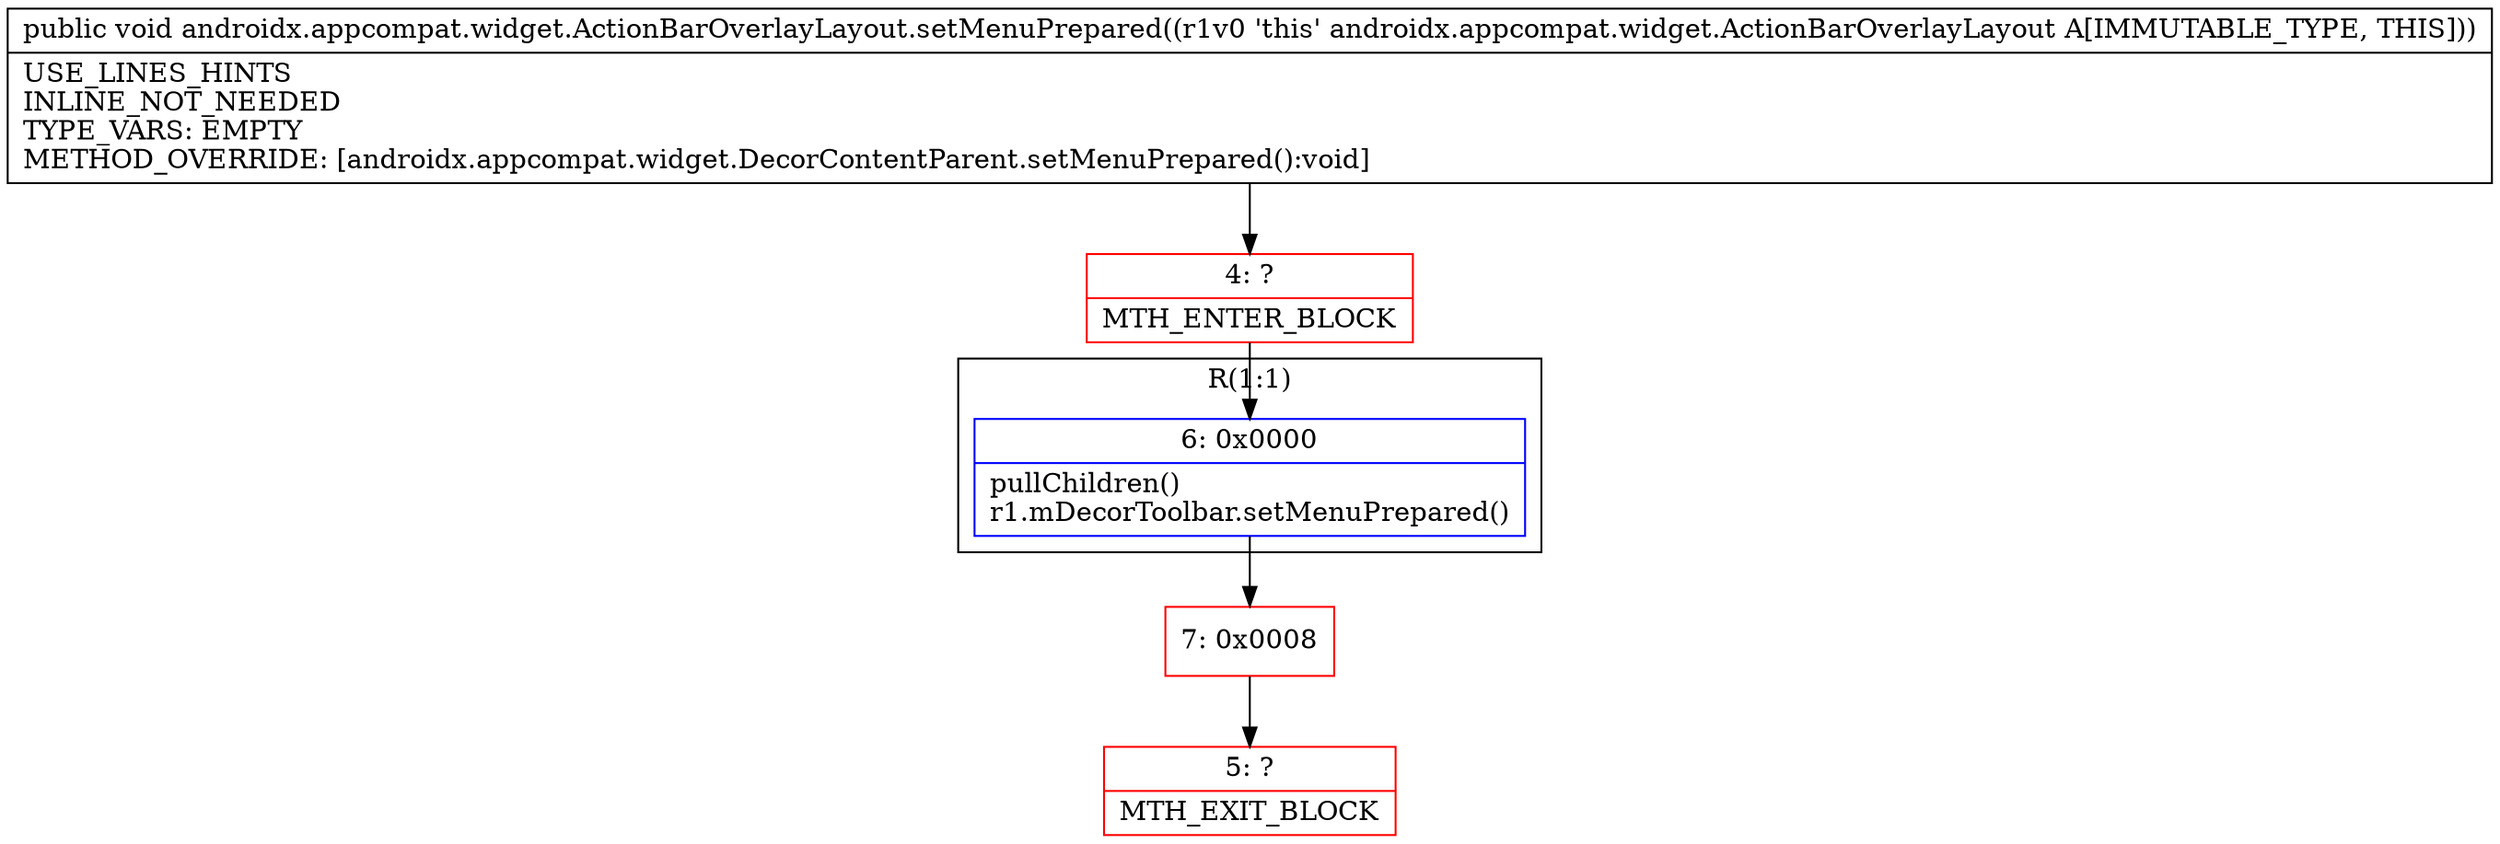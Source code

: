 digraph "CFG forandroidx.appcompat.widget.ActionBarOverlayLayout.setMenuPrepared()V" {
subgraph cluster_Region_2036651857 {
label = "R(1:1)";
node [shape=record,color=blue];
Node_6 [shape=record,label="{6\:\ 0x0000|pullChildren()\lr1.mDecorToolbar.setMenuPrepared()\l}"];
}
Node_4 [shape=record,color=red,label="{4\:\ ?|MTH_ENTER_BLOCK\l}"];
Node_7 [shape=record,color=red,label="{7\:\ 0x0008}"];
Node_5 [shape=record,color=red,label="{5\:\ ?|MTH_EXIT_BLOCK\l}"];
MethodNode[shape=record,label="{public void androidx.appcompat.widget.ActionBarOverlayLayout.setMenuPrepared((r1v0 'this' androidx.appcompat.widget.ActionBarOverlayLayout A[IMMUTABLE_TYPE, THIS]))  | USE_LINES_HINTS\lINLINE_NOT_NEEDED\lTYPE_VARS: EMPTY\lMETHOD_OVERRIDE: [androidx.appcompat.widget.DecorContentParent.setMenuPrepared():void]\l}"];
MethodNode -> Node_4;Node_6 -> Node_7;
Node_4 -> Node_6;
Node_7 -> Node_5;
}

